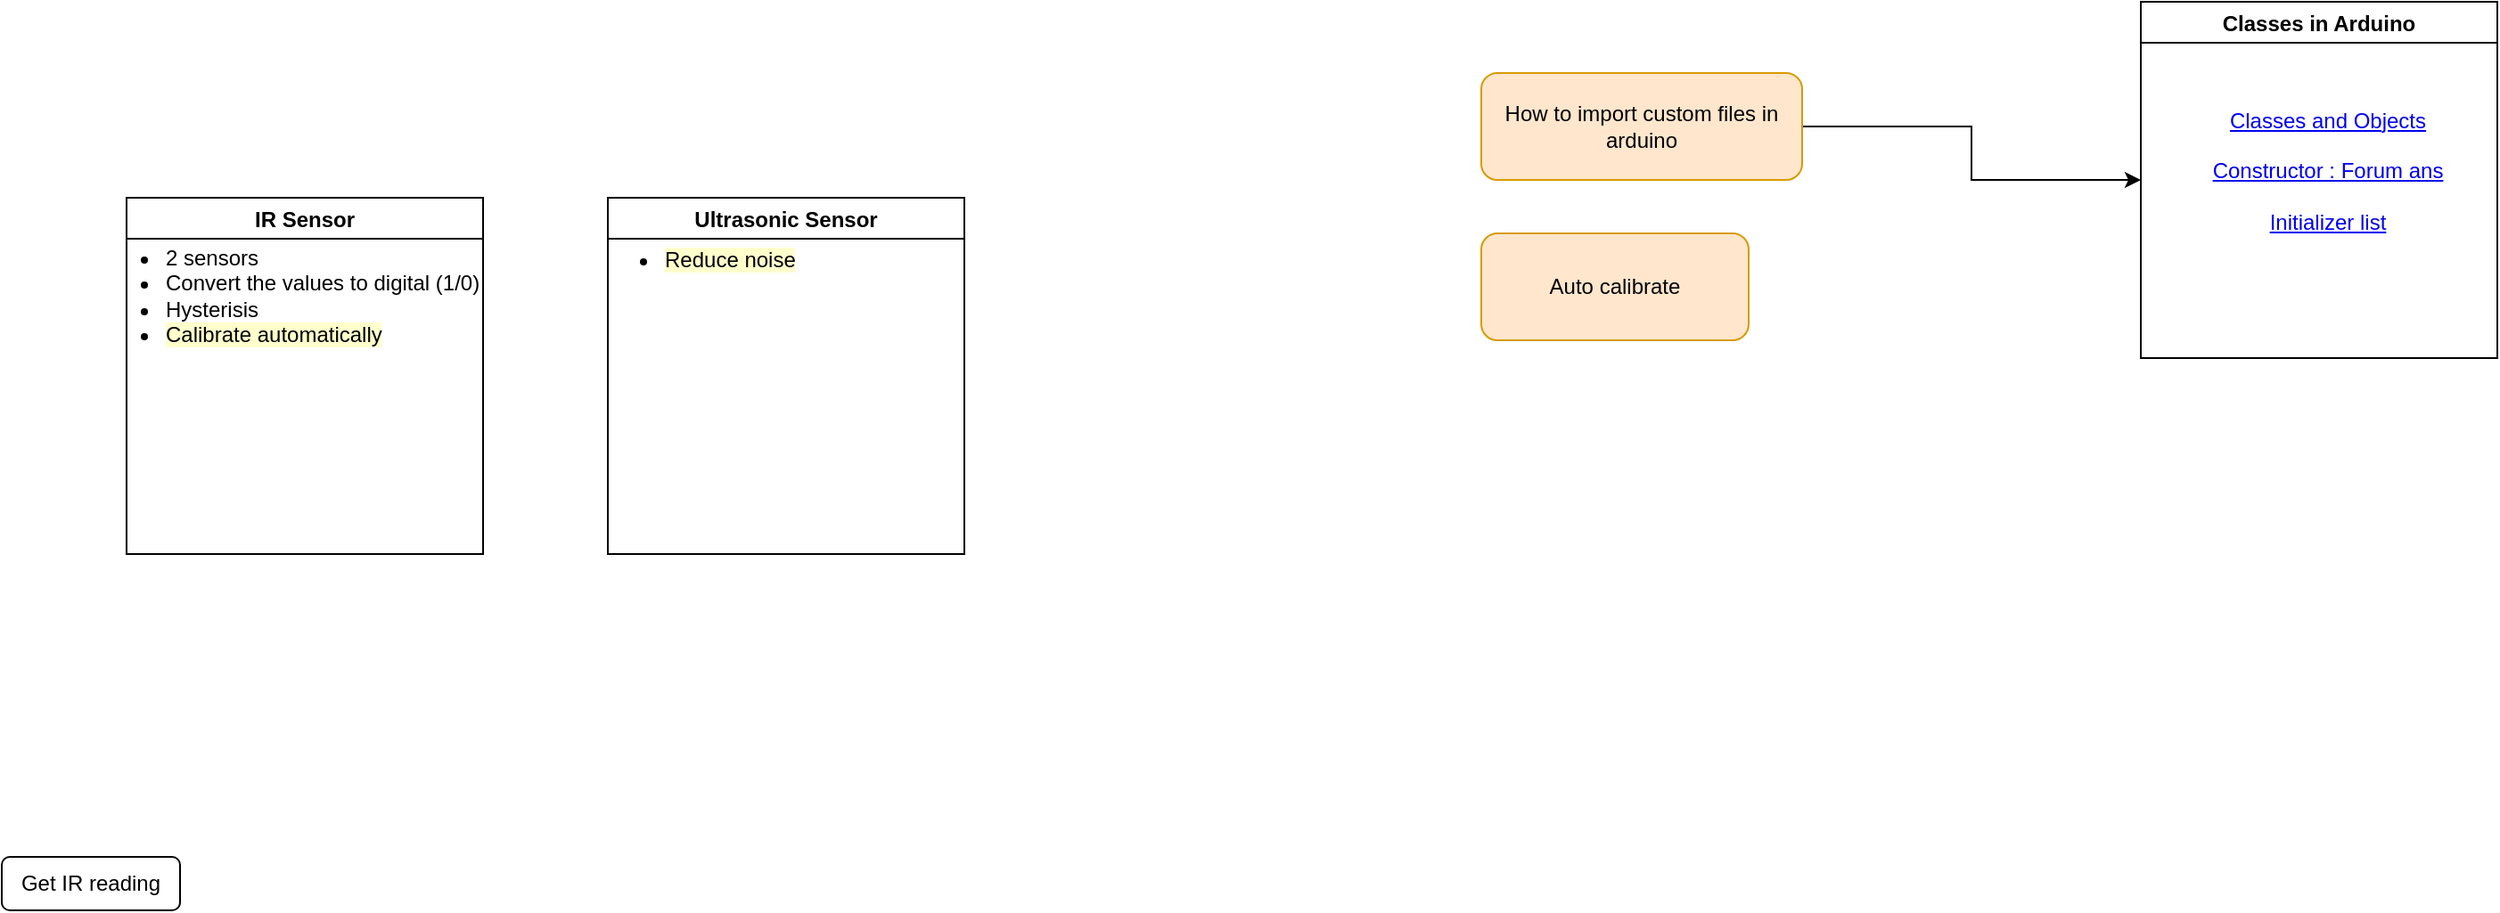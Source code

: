 <mxfile version="20.3.0" type="device"><diagram id="L826fplFO1bRvrzBgrZG" name="Page-1"><mxGraphModel dx="782" dy="579" grid="1" gridSize="10" guides="1" tooltips="1" connect="1" arrows="1" fold="1" page="1" pageScale="1" pageWidth="827" pageHeight="1169" math="0" shadow="0"><root><mxCell id="0"/><mxCell id="1" parent="0"/><mxCell id="hrltDxqKX7F-vProgwEQ-6" value="IR Sensor" style="swimlane;" vertex="1" parent="1"><mxGeometry x="150" y="140" width="200" height="200" as="geometry"><mxRectangle x="150" y="140" width="100" height="30" as="alternateBounds"/></mxGeometry></mxCell><mxCell id="hrltDxqKX7F-vProgwEQ-7" value="&lt;ul&gt;&lt;li&gt;2 sensors&lt;/li&gt;&lt;li&gt;Convert the values to digital (1/0)&lt;/li&gt;&lt;li&gt;Hysterisis&lt;/li&gt;&lt;li&gt;&lt;span style=&quot;background-color: rgb(255, 255, 204);&quot;&gt;Calibrate automatically&lt;/span&gt;&lt;/li&gt;&lt;/ul&gt;" style="text;html=1;strokeColor=none;fillColor=none;align=left;verticalAlign=middle;whiteSpace=wrap;rounded=0;" vertex="1" parent="hrltDxqKX7F-vProgwEQ-6"><mxGeometry x="-20" y="30" width="220" height="50" as="geometry"/></mxCell><mxCell id="hrltDxqKX7F-vProgwEQ-8" value="Ultrasonic Sensor" style="swimlane;" vertex="1" parent="1"><mxGeometry x="420" y="140" width="200" height="200" as="geometry"><mxRectangle x="150" y="140" width="100" height="30" as="alternateBounds"/></mxGeometry></mxCell><mxCell id="hrltDxqKX7F-vProgwEQ-9" value="&lt;ul&gt;&lt;li&gt;&lt;span style=&quot;background-color: rgb(255, 255, 204);&quot;&gt;Reduce noise&lt;/span&gt;&lt;/li&gt;&lt;/ul&gt;" style="text;html=1;strokeColor=none;fillColor=none;align=left;verticalAlign=middle;whiteSpace=wrap;rounded=0;" vertex="1" parent="hrltDxqKX7F-vProgwEQ-8"><mxGeometry x="-10" y="10" width="220" height="50" as="geometry"/></mxCell><mxCell id="hrltDxqKX7F-vProgwEQ-15" style="edgeStyle=orthogonalEdgeStyle;rounded=0;orthogonalLoop=1;jettySize=auto;html=1;entryX=0;entryY=0.5;entryDx=0;entryDy=0;" edge="1" parent="1" source="hrltDxqKX7F-vProgwEQ-10" target="hrltDxqKX7F-vProgwEQ-14"><mxGeometry relative="1" as="geometry"/></mxCell><mxCell id="hrltDxqKX7F-vProgwEQ-10" value="How to import custom files in arduino" style="rounded=1;whiteSpace=wrap;html=1;fillColor=#ffe6cc;strokeColor=#d79b00;" vertex="1" parent="1"><mxGeometry x="910" y="70" width="180" height="60" as="geometry"/></mxCell><mxCell id="hrltDxqKX7F-vProgwEQ-11" value="Auto calibrate" style="rounded=1;whiteSpace=wrap;html=1;fillColor=#ffe6cc;strokeColor=#d79b00;" vertex="1" parent="1"><mxGeometry x="910" y="160" width="150" height="60" as="geometry"/></mxCell><mxCell id="hrltDxqKX7F-vProgwEQ-13" value="Get IR reading" style="rounded=1;whiteSpace=wrap;html=1;labelBackgroundColor=none;" vertex="1" parent="1"><mxGeometry x="80" y="510" width="100" height="30" as="geometry"/></mxCell><mxCell id="hrltDxqKX7F-vProgwEQ-14" value="Classes in Arduino" style="swimlane;labelBackgroundColor=none;" vertex="1" parent="1"><mxGeometry x="1280" y="30" width="200" height="200" as="geometry"/></mxCell><mxCell id="hrltDxqKX7F-vProgwEQ-16" value="&lt;a href=&quot;https://www.circuitbasics.com/programming-with-classes-and-objects-on-the-arduino/&quot;&gt;Classes and Objects&lt;/a&gt;&lt;br&gt;&lt;br&gt;&lt;a href=&quot;https://forum.arduino.cc/t/class-and-constructor/653134/6&quot;&gt;Constructor : Forum ans&lt;/a&gt;&lt;br&gt;&lt;br&gt;&lt;a href=&quot;https://www.geeksforgeeks.org/when-do-we-use-initializer-list-in-c/&quot;&gt;Initializer list&lt;/a&gt;" style="text;html=1;strokeColor=none;fillColor=none;align=center;verticalAlign=middle;whiteSpace=wrap;rounded=0;labelBackgroundColor=none;" vertex="1" parent="hrltDxqKX7F-vProgwEQ-14"><mxGeometry x="30" y="50" width="150" height="90" as="geometry"/></mxCell></root></mxGraphModel></diagram></mxfile>